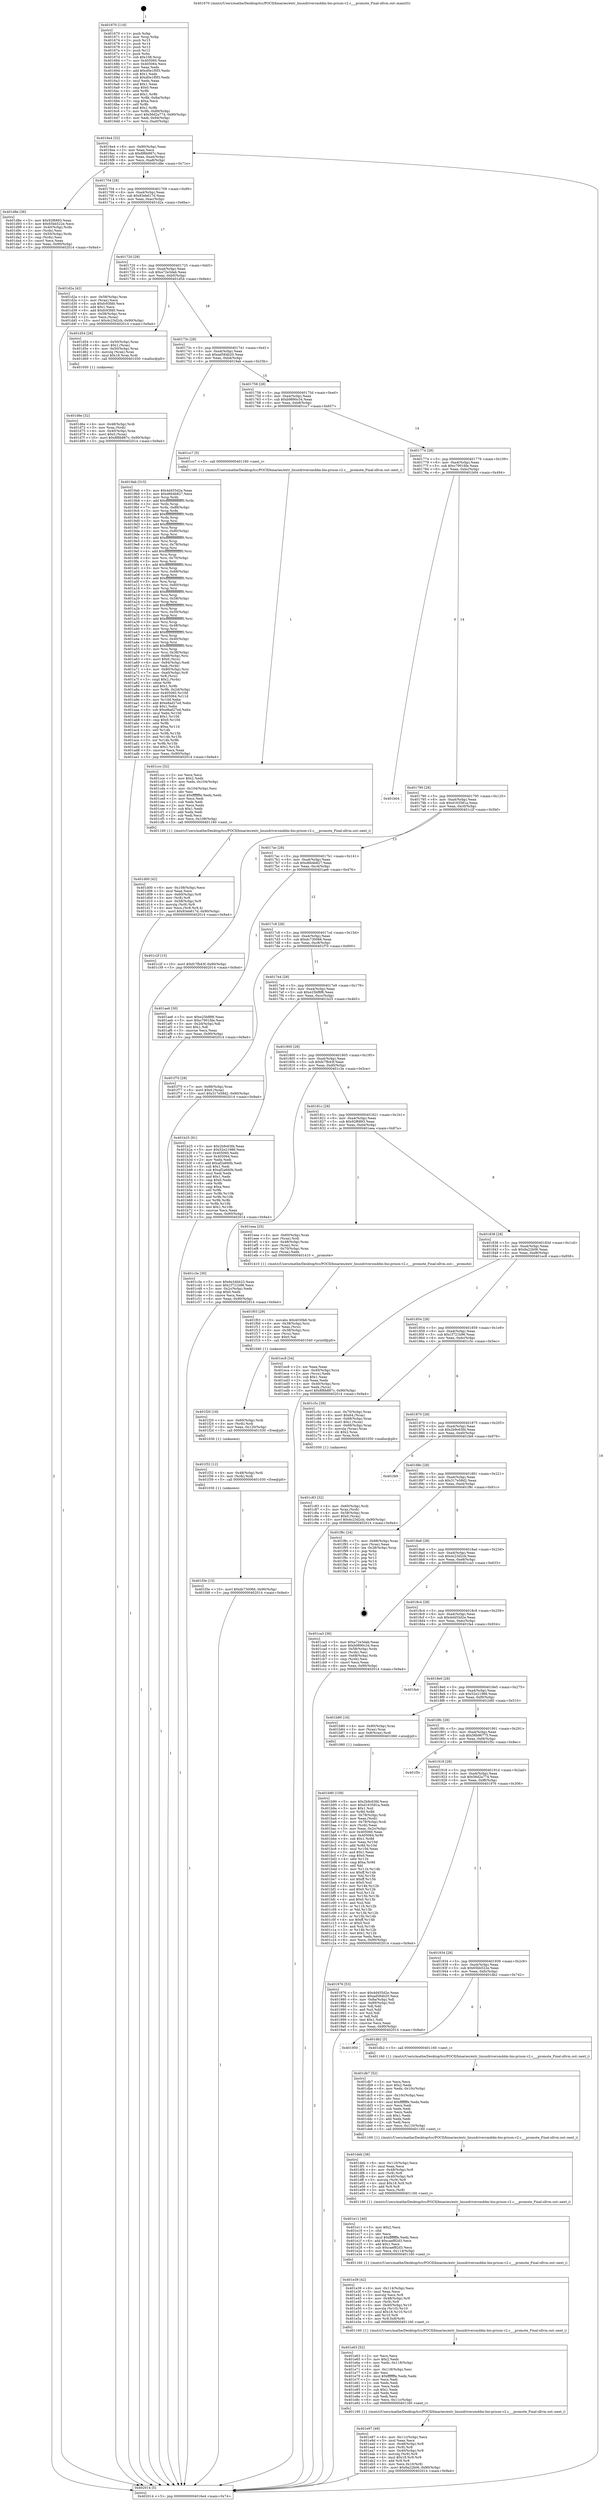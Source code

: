 digraph "0x401670" {
  label = "0x401670 (/mnt/c/Users/mathe/Desktop/tcc/POCII/binaries/extr_linuxdriversmddm-bio-prison-v2.c___promote_Final-ollvm.out::main(0))"
  labelloc = "t"
  node[shape=record]

  Entry [label="",width=0.3,height=0.3,shape=circle,fillcolor=black,style=filled]
  "0x4016e4" [label="{
     0x4016e4 [32]\l
     | [instrs]\l
     &nbsp;&nbsp;0x4016e4 \<+6\>: mov -0x90(%rbp),%eax\l
     &nbsp;&nbsp;0x4016ea \<+2\>: mov %eax,%ecx\l
     &nbsp;&nbsp;0x4016ec \<+6\>: sub $0x8f6b887c,%ecx\l
     &nbsp;&nbsp;0x4016f2 \<+6\>: mov %eax,-0xa4(%rbp)\l
     &nbsp;&nbsp;0x4016f8 \<+6\>: mov %ecx,-0xa8(%rbp)\l
     &nbsp;&nbsp;0x4016fe \<+6\>: je 0000000000401d8e \<main+0x71e\>\l
  }"]
  "0x401d8e" [label="{
     0x401d8e [36]\l
     | [instrs]\l
     &nbsp;&nbsp;0x401d8e \<+5\>: mov $0x92f6893,%eax\l
     &nbsp;&nbsp;0x401d93 \<+5\>: mov $0x65bb522e,%ecx\l
     &nbsp;&nbsp;0x401d98 \<+4\>: mov -0x40(%rbp),%rdx\l
     &nbsp;&nbsp;0x401d9c \<+2\>: mov (%rdx),%esi\l
     &nbsp;&nbsp;0x401d9e \<+4\>: mov -0x50(%rbp),%rdx\l
     &nbsp;&nbsp;0x401da2 \<+2\>: cmp (%rdx),%esi\l
     &nbsp;&nbsp;0x401da4 \<+3\>: cmovl %ecx,%eax\l
     &nbsp;&nbsp;0x401da7 \<+6\>: mov %eax,-0x90(%rbp)\l
     &nbsp;&nbsp;0x401dad \<+5\>: jmp 0000000000402014 \<main+0x9a4\>\l
  }"]
  "0x401704" [label="{
     0x401704 [28]\l
     | [instrs]\l
     &nbsp;&nbsp;0x401704 \<+5\>: jmp 0000000000401709 \<main+0x99\>\l
     &nbsp;&nbsp;0x401709 \<+6\>: mov -0xa4(%rbp),%eax\l
     &nbsp;&nbsp;0x40170f \<+5\>: sub $0x93eb617d,%eax\l
     &nbsp;&nbsp;0x401714 \<+6\>: mov %eax,-0xac(%rbp)\l
     &nbsp;&nbsp;0x40171a \<+6\>: je 0000000000401d2a \<main+0x6ba\>\l
  }"]
  Exit [label="",width=0.3,height=0.3,shape=circle,fillcolor=black,style=filled,peripheries=2]
  "0x401d2a" [label="{
     0x401d2a [42]\l
     | [instrs]\l
     &nbsp;&nbsp;0x401d2a \<+4\>: mov -0x58(%rbp),%rax\l
     &nbsp;&nbsp;0x401d2e \<+2\>: mov (%rax),%ecx\l
     &nbsp;&nbsp;0x401d30 \<+6\>: sub $0xfc93fd0,%ecx\l
     &nbsp;&nbsp;0x401d36 \<+3\>: add $0x1,%ecx\l
     &nbsp;&nbsp;0x401d39 \<+6\>: add $0xfc93fd0,%ecx\l
     &nbsp;&nbsp;0x401d3f \<+4\>: mov -0x58(%rbp),%rax\l
     &nbsp;&nbsp;0x401d43 \<+2\>: mov %ecx,(%rax)\l
     &nbsp;&nbsp;0x401d45 \<+10\>: movl $0x4c23d2cb,-0x90(%rbp)\l
     &nbsp;&nbsp;0x401d4f \<+5\>: jmp 0000000000402014 \<main+0x9a4\>\l
  }"]
  "0x401720" [label="{
     0x401720 [28]\l
     | [instrs]\l
     &nbsp;&nbsp;0x401720 \<+5\>: jmp 0000000000401725 \<main+0xb5\>\l
     &nbsp;&nbsp;0x401725 \<+6\>: mov -0xa4(%rbp),%eax\l
     &nbsp;&nbsp;0x40172b \<+5\>: sub $0xa72e3dab,%eax\l
     &nbsp;&nbsp;0x401730 \<+6\>: mov %eax,-0xb0(%rbp)\l
     &nbsp;&nbsp;0x401736 \<+6\>: je 0000000000401d54 \<main+0x6e4\>\l
  }"]
  "0x401f3e" [label="{
     0x401f3e [15]\l
     | [instrs]\l
     &nbsp;&nbsp;0x401f3e \<+10\>: movl $0xdc730066,-0x90(%rbp)\l
     &nbsp;&nbsp;0x401f48 \<+5\>: jmp 0000000000402014 \<main+0x9a4\>\l
  }"]
  "0x401d54" [label="{
     0x401d54 [26]\l
     | [instrs]\l
     &nbsp;&nbsp;0x401d54 \<+4\>: mov -0x50(%rbp),%rax\l
     &nbsp;&nbsp;0x401d58 \<+6\>: movl $0x1,(%rax)\l
     &nbsp;&nbsp;0x401d5e \<+4\>: mov -0x50(%rbp),%rax\l
     &nbsp;&nbsp;0x401d62 \<+3\>: movslq (%rax),%rax\l
     &nbsp;&nbsp;0x401d65 \<+4\>: imul $0x18,%rax,%rdi\l
     &nbsp;&nbsp;0x401d69 \<+5\>: call 0000000000401050 \<malloc@plt\>\l
     | [calls]\l
     &nbsp;&nbsp;0x401050 \{1\} (unknown)\l
  }"]
  "0x40173c" [label="{
     0x40173c [28]\l
     | [instrs]\l
     &nbsp;&nbsp;0x40173c \<+5\>: jmp 0000000000401741 \<main+0xd1\>\l
     &nbsp;&nbsp;0x401741 \<+6\>: mov -0xa4(%rbp),%eax\l
     &nbsp;&nbsp;0x401747 \<+5\>: sub $0xad584b20,%eax\l
     &nbsp;&nbsp;0x40174c \<+6\>: mov %eax,-0xb4(%rbp)\l
     &nbsp;&nbsp;0x401752 \<+6\>: je 00000000004019ab \<main+0x33b\>\l
  }"]
  "0x401f32" [label="{
     0x401f32 [12]\l
     | [instrs]\l
     &nbsp;&nbsp;0x401f32 \<+4\>: mov -0x48(%rbp),%rdi\l
     &nbsp;&nbsp;0x401f36 \<+3\>: mov (%rdi),%rdi\l
     &nbsp;&nbsp;0x401f39 \<+5\>: call 0000000000401030 \<free@plt\>\l
     | [calls]\l
     &nbsp;&nbsp;0x401030 \{1\} (unknown)\l
  }"]
  "0x4019ab" [label="{
     0x4019ab [315]\l
     | [instrs]\l
     &nbsp;&nbsp;0x4019ab \<+5\>: mov $0x4d455d2e,%eax\l
     &nbsp;&nbsp;0x4019b0 \<+5\>: mov $0xd6b4b827,%ecx\l
     &nbsp;&nbsp;0x4019b5 \<+3\>: mov %rsp,%rdx\l
     &nbsp;&nbsp;0x4019b8 \<+4\>: add $0xfffffffffffffff0,%rdx\l
     &nbsp;&nbsp;0x4019bc \<+3\>: mov %rdx,%rsp\l
     &nbsp;&nbsp;0x4019bf \<+7\>: mov %rdx,-0x88(%rbp)\l
     &nbsp;&nbsp;0x4019c6 \<+3\>: mov %rsp,%rdx\l
     &nbsp;&nbsp;0x4019c9 \<+4\>: add $0xfffffffffffffff0,%rdx\l
     &nbsp;&nbsp;0x4019cd \<+3\>: mov %rdx,%rsp\l
     &nbsp;&nbsp;0x4019d0 \<+3\>: mov %rsp,%rsi\l
     &nbsp;&nbsp;0x4019d3 \<+4\>: add $0xfffffffffffffff0,%rsi\l
     &nbsp;&nbsp;0x4019d7 \<+3\>: mov %rsi,%rsp\l
     &nbsp;&nbsp;0x4019da \<+4\>: mov %rsi,-0x80(%rbp)\l
     &nbsp;&nbsp;0x4019de \<+3\>: mov %rsp,%rsi\l
     &nbsp;&nbsp;0x4019e1 \<+4\>: add $0xfffffffffffffff0,%rsi\l
     &nbsp;&nbsp;0x4019e5 \<+3\>: mov %rsi,%rsp\l
     &nbsp;&nbsp;0x4019e8 \<+4\>: mov %rsi,-0x78(%rbp)\l
     &nbsp;&nbsp;0x4019ec \<+3\>: mov %rsp,%rsi\l
     &nbsp;&nbsp;0x4019ef \<+4\>: add $0xfffffffffffffff0,%rsi\l
     &nbsp;&nbsp;0x4019f3 \<+3\>: mov %rsi,%rsp\l
     &nbsp;&nbsp;0x4019f6 \<+4\>: mov %rsi,-0x70(%rbp)\l
     &nbsp;&nbsp;0x4019fa \<+3\>: mov %rsp,%rsi\l
     &nbsp;&nbsp;0x4019fd \<+4\>: add $0xfffffffffffffff0,%rsi\l
     &nbsp;&nbsp;0x401a01 \<+3\>: mov %rsi,%rsp\l
     &nbsp;&nbsp;0x401a04 \<+4\>: mov %rsi,-0x68(%rbp)\l
     &nbsp;&nbsp;0x401a08 \<+3\>: mov %rsp,%rsi\l
     &nbsp;&nbsp;0x401a0b \<+4\>: add $0xfffffffffffffff0,%rsi\l
     &nbsp;&nbsp;0x401a0f \<+3\>: mov %rsi,%rsp\l
     &nbsp;&nbsp;0x401a12 \<+4\>: mov %rsi,-0x60(%rbp)\l
     &nbsp;&nbsp;0x401a16 \<+3\>: mov %rsp,%rsi\l
     &nbsp;&nbsp;0x401a19 \<+4\>: add $0xfffffffffffffff0,%rsi\l
     &nbsp;&nbsp;0x401a1d \<+3\>: mov %rsi,%rsp\l
     &nbsp;&nbsp;0x401a20 \<+4\>: mov %rsi,-0x58(%rbp)\l
     &nbsp;&nbsp;0x401a24 \<+3\>: mov %rsp,%rsi\l
     &nbsp;&nbsp;0x401a27 \<+4\>: add $0xfffffffffffffff0,%rsi\l
     &nbsp;&nbsp;0x401a2b \<+3\>: mov %rsi,%rsp\l
     &nbsp;&nbsp;0x401a2e \<+4\>: mov %rsi,-0x50(%rbp)\l
     &nbsp;&nbsp;0x401a32 \<+3\>: mov %rsp,%rsi\l
     &nbsp;&nbsp;0x401a35 \<+4\>: add $0xfffffffffffffff0,%rsi\l
     &nbsp;&nbsp;0x401a39 \<+3\>: mov %rsi,%rsp\l
     &nbsp;&nbsp;0x401a3c \<+4\>: mov %rsi,-0x48(%rbp)\l
     &nbsp;&nbsp;0x401a40 \<+3\>: mov %rsp,%rsi\l
     &nbsp;&nbsp;0x401a43 \<+4\>: add $0xfffffffffffffff0,%rsi\l
     &nbsp;&nbsp;0x401a47 \<+3\>: mov %rsi,%rsp\l
     &nbsp;&nbsp;0x401a4a \<+4\>: mov %rsi,-0x40(%rbp)\l
     &nbsp;&nbsp;0x401a4e \<+3\>: mov %rsp,%rsi\l
     &nbsp;&nbsp;0x401a51 \<+4\>: add $0xfffffffffffffff0,%rsi\l
     &nbsp;&nbsp;0x401a55 \<+3\>: mov %rsi,%rsp\l
     &nbsp;&nbsp;0x401a58 \<+4\>: mov %rsi,-0x38(%rbp)\l
     &nbsp;&nbsp;0x401a5c \<+7\>: mov -0x88(%rbp),%rsi\l
     &nbsp;&nbsp;0x401a63 \<+6\>: movl $0x0,(%rsi)\l
     &nbsp;&nbsp;0x401a69 \<+6\>: mov -0x94(%rbp),%edi\l
     &nbsp;&nbsp;0x401a6f \<+2\>: mov %edi,(%rdx)\l
     &nbsp;&nbsp;0x401a71 \<+4\>: mov -0x80(%rbp),%rsi\l
     &nbsp;&nbsp;0x401a75 \<+7\>: mov -0xa0(%rbp),%r8\l
     &nbsp;&nbsp;0x401a7c \<+3\>: mov %r8,(%rsi)\l
     &nbsp;&nbsp;0x401a7f \<+3\>: cmpl $0x2,(%rdx)\l
     &nbsp;&nbsp;0x401a82 \<+4\>: setne %r9b\l
     &nbsp;&nbsp;0x401a86 \<+4\>: and $0x1,%r9b\l
     &nbsp;&nbsp;0x401a8a \<+4\>: mov %r9b,-0x2d(%rbp)\l
     &nbsp;&nbsp;0x401a8e \<+8\>: mov 0x405060,%r10d\l
     &nbsp;&nbsp;0x401a96 \<+8\>: mov 0x405064,%r11d\l
     &nbsp;&nbsp;0x401a9e \<+3\>: mov %r10d,%ebx\l
     &nbsp;&nbsp;0x401aa1 \<+6\>: add $0xe8ad27ed,%ebx\l
     &nbsp;&nbsp;0x401aa7 \<+3\>: sub $0x1,%ebx\l
     &nbsp;&nbsp;0x401aaa \<+6\>: sub $0xe8ad27ed,%ebx\l
     &nbsp;&nbsp;0x401ab0 \<+4\>: imul %ebx,%r10d\l
     &nbsp;&nbsp;0x401ab4 \<+4\>: and $0x1,%r10d\l
     &nbsp;&nbsp;0x401ab8 \<+4\>: cmp $0x0,%r10d\l
     &nbsp;&nbsp;0x401abc \<+4\>: sete %r9b\l
     &nbsp;&nbsp;0x401ac0 \<+4\>: cmp $0xa,%r11d\l
     &nbsp;&nbsp;0x401ac4 \<+4\>: setl %r14b\l
     &nbsp;&nbsp;0x401ac8 \<+3\>: mov %r9b,%r15b\l
     &nbsp;&nbsp;0x401acb \<+3\>: and %r14b,%r15b\l
     &nbsp;&nbsp;0x401ace \<+3\>: xor %r14b,%r9b\l
     &nbsp;&nbsp;0x401ad1 \<+3\>: or %r9b,%r15b\l
     &nbsp;&nbsp;0x401ad4 \<+4\>: test $0x1,%r15b\l
     &nbsp;&nbsp;0x401ad8 \<+3\>: cmovne %ecx,%eax\l
     &nbsp;&nbsp;0x401adb \<+6\>: mov %eax,-0x90(%rbp)\l
     &nbsp;&nbsp;0x401ae1 \<+5\>: jmp 0000000000402014 \<main+0x9a4\>\l
  }"]
  "0x401758" [label="{
     0x401758 [28]\l
     | [instrs]\l
     &nbsp;&nbsp;0x401758 \<+5\>: jmp 000000000040175d \<main+0xed\>\l
     &nbsp;&nbsp;0x40175d \<+6\>: mov -0xa4(%rbp),%eax\l
     &nbsp;&nbsp;0x401763 \<+5\>: sub $0xb9890c34,%eax\l
     &nbsp;&nbsp;0x401768 \<+6\>: mov %eax,-0xb8(%rbp)\l
     &nbsp;&nbsp;0x40176e \<+6\>: je 0000000000401cc7 \<main+0x657\>\l
  }"]
  "0x401f20" [label="{
     0x401f20 [18]\l
     | [instrs]\l
     &nbsp;&nbsp;0x401f20 \<+4\>: mov -0x60(%rbp),%rdi\l
     &nbsp;&nbsp;0x401f24 \<+3\>: mov (%rdi),%rdi\l
     &nbsp;&nbsp;0x401f27 \<+6\>: mov %eax,-0x120(%rbp)\l
     &nbsp;&nbsp;0x401f2d \<+5\>: call 0000000000401030 \<free@plt\>\l
     | [calls]\l
     &nbsp;&nbsp;0x401030 \{1\} (unknown)\l
  }"]
  "0x401cc7" [label="{
     0x401cc7 [5]\l
     | [instrs]\l
     &nbsp;&nbsp;0x401cc7 \<+5\>: call 0000000000401160 \<next_i\>\l
     | [calls]\l
     &nbsp;&nbsp;0x401160 \{1\} (/mnt/c/Users/mathe/Desktop/tcc/POCII/binaries/extr_linuxdriversmddm-bio-prison-v2.c___promote_Final-ollvm.out::next_i)\l
  }"]
  "0x401774" [label="{
     0x401774 [28]\l
     | [instrs]\l
     &nbsp;&nbsp;0x401774 \<+5\>: jmp 0000000000401779 \<main+0x109\>\l
     &nbsp;&nbsp;0x401779 \<+6\>: mov -0xa4(%rbp),%eax\l
     &nbsp;&nbsp;0x40177f \<+5\>: sub $0xc7901fde,%eax\l
     &nbsp;&nbsp;0x401784 \<+6\>: mov %eax,-0xbc(%rbp)\l
     &nbsp;&nbsp;0x40178a \<+6\>: je 0000000000401b04 \<main+0x494\>\l
  }"]
  "0x401f03" [label="{
     0x401f03 [29]\l
     | [instrs]\l
     &nbsp;&nbsp;0x401f03 \<+10\>: movabs $0x4030b6,%rdi\l
     &nbsp;&nbsp;0x401f0d \<+4\>: mov -0x38(%rbp),%rsi\l
     &nbsp;&nbsp;0x401f11 \<+2\>: mov %eax,(%rsi)\l
     &nbsp;&nbsp;0x401f13 \<+4\>: mov -0x38(%rbp),%rsi\l
     &nbsp;&nbsp;0x401f17 \<+2\>: mov (%rsi),%esi\l
     &nbsp;&nbsp;0x401f19 \<+2\>: mov $0x0,%al\l
     &nbsp;&nbsp;0x401f1b \<+5\>: call 0000000000401040 \<printf@plt\>\l
     | [calls]\l
     &nbsp;&nbsp;0x401040 \{1\} (unknown)\l
  }"]
  "0x401b04" [label="{
     0x401b04\l
  }", style=dashed]
  "0x401790" [label="{
     0x401790 [28]\l
     | [instrs]\l
     &nbsp;&nbsp;0x401790 \<+5\>: jmp 0000000000401795 \<main+0x125\>\l
     &nbsp;&nbsp;0x401795 \<+6\>: mov -0xa4(%rbp),%eax\l
     &nbsp;&nbsp;0x40179b \<+5\>: sub $0xd163581a,%eax\l
     &nbsp;&nbsp;0x4017a0 \<+6\>: mov %eax,-0xc0(%rbp)\l
     &nbsp;&nbsp;0x4017a6 \<+6\>: je 0000000000401c2f \<main+0x5bf\>\l
  }"]
  "0x401e97" [label="{
     0x401e97 [49]\l
     | [instrs]\l
     &nbsp;&nbsp;0x401e97 \<+6\>: mov -0x11c(%rbp),%ecx\l
     &nbsp;&nbsp;0x401e9d \<+3\>: imul %eax,%ecx\l
     &nbsp;&nbsp;0x401ea0 \<+4\>: mov -0x48(%rbp),%r8\l
     &nbsp;&nbsp;0x401ea4 \<+3\>: mov (%r8),%r8\l
     &nbsp;&nbsp;0x401ea7 \<+4\>: mov -0x40(%rbp),%r9\l
     &nbsp;&nbsp;0x401eab \<+3\>: movslq (%r9),%r9\l
     &nbsp;&nbsp;0x401eae \<+4\>: imul $0x18,%r9,%r9\l
     &nbsp;&nbsp;0x401eb2 \<+3\>: add %r9,%r8\l
     &nbsp;&nbsp;0x401eb5 \<+4\>: mov %ecx,0x10(%r8)\l
     &nbsp;&nbsp;0x401eb9 \<+10\>: movl $0x9a22b06,-0x90(%rbp)\l
     &nbsp;&nbsp;0x401ec3 \<+5\>: jmp 0000000000402014 \<main+0x9a4\>\l
  }"]
  "0x401c2f" [label="{
     0x401c2f [15]\l
     | [instrs]\l
     &nbsp;&nbsp;0x401c2f \<+10\>: movl $0xfc7fb43f,-0x90(%rbp)\l
     &nbsp;&nbsp;0x401c39 \<+5\>: jmp 0000000000402014 \<main+0x9a4\>\l
  }"]
  "0x4017ac" [label="{
     0x4017ac [28]\l
     | [instrs]\l
     &nbsp;&nbsp;0x4017ac \<+5\>: jmp 00000000004017b1 \<main+0x141\>\l
     &nbsp;&nbsp;0x4017b1 \<+6\>: mov -0xa4(%rbp),%eax\l
     &nbsp;&nbsp;0x4017b7 \<+5\>: sub $0xd6b4b827,%eax\l
     &nbsp;&nbsp;0x4017bc \<+6\>: mov %eax,-0xc4(%rbp)\l
     &nbsp;&nbsp;0x4017c2 \<+6\>: je 0000000000401ae6 \<main+0x476\>\l
  }"]
  "0x401e63" [label="{
     0x401e63 [52]\l
     | [instrs]\l
     &nbsp;&nbsp;0x401e63 \<+2\>: xor %ecx,%ecx\l
     &nbsp;&nbsp;0x401e65 \<+5\>: mov $0x2,%edx\l
     &nbsp;&nbsp;0x401e6a \<+6\>: mov %edx,-0x118(%rbp)\l
     &nbsp;&nbsp;0x401e70 \<+1\>: cltd\l
     &nbsp;&nbsp;0x401e71 \<+6\>: mov -0x118(%rbp),%esi\l
     &nbsp;&nbsp;0x401e77 \<+2\>: idiv %esi\l
     &nbsp;&nbsp;0x401e79 \<+6\>: imul $0xfffffffe,%edx,%edx\l
     &nbsp;&nbsp;0x401e7f \<+2\>: mov %ecx,%edi\l
     &nbsp;&nbsp;0x401e81 \<+2\>: sub %edx,%edi\l
     &nbsp;&nbsp;0x401e83 \<+2\>: mov %ecx,%edx\l
     &nbsp;&nbsp;0x401e85 \<+3\>: sub $0x1,%edx\l
     &nbsp;&nbsp;0x401e88 \<+2\>: add %edx,%edi\l
     &nbsp;&nbsp;0x401e8a \<+2\>: sub %edi,%ecx\l
     &nbsp;&nbsp;0x401e8c \<+6\>: mov %ecx,-0x11c(%rbp)\l
     &nbsp;&nbsp;0x401e92 \<+5\>: call 0000000000401160 \<next_i\>\l
     | [calls]\l
     &nbsp;&nbsp;0x401160 \{1\} (/mnt/c/Users/mathe/Desktop/tcc/POCII/binaries/extr_linuxdriversmddm-bio-prison-v2.c___promote_Final-ollvm.out::next_i)\l
  }"]
  "0x401ae6" [label="{
     0x401ae6 [30]\l
     | [instrs]\l
     &nbsp;&nbsp;0x401ae6 \<+5\>: mov $0xe25bf8f6,%eax\l
     &nbsp;&nbsp;0x401aeb \<+5\>: mov $0xc7901fde,%ecx\l
     &nbsp;&nbsp;0x401af0 \<+3\>: mov -0x2d(%rbp),%dl\l
     &nbsp;&nbsp;0x401af3 \<+3\>: test $0x1,%dl\l
     &nbsp;&nbsp;0x401af6 \<+3\>: cmovne %ecx,%eax\l
     &nbsp;&nbsp;0x401af9 \<+6\>: mov %eax,-0x90(%rbp)\l
     &nbsp;&nbsp;0x401aff \<+5\>: jmp 0000000000402014 \<main+0x9a4\>\l
  }"]
  "0x4017c8" [label="{
     0x4017c8 [28]\l
     | [instrs]\l
     &nbsp;&nbsp;0x4017c8 \<+5\>: jmp 00000000004017cd \<main+0x15d\>\l
     &nbsp;&nbsp;0x4017cd \<+6\>: mov -0xa4(%rbp),%eax\l
     &nbsp;&nbsp;0x4017d3 \<+5\>: sub $0xdc730066,%eax\l
     &nbsp;&nbsp;0x4017d8 \<+6\>: mov %eax,-0xc8(%rbp)\l
     &nbsp;&nbsp;0x4017de \<+6\>: je 0000000000401f70 \<main+0x900\>\l
  }"]
  "0x401e39" [label="{
     0x401e39 [42]\l
     | [instrs]\l
     &nbsp;&nbsp;0x401e39 \<+6\>: mov -0x114(%rbp),%ecx\l
     &nbsp;&nbsp;0x401e3f \<+3\>: imul %eax,%ecx\l
     &nbsp;&nbsp;0x401e42 \<+3\>: movslq %ecx,%r8\l
     &nbsp;&nbsp;0x401e45 \<+4\>: mov -0x48(%rbp),%r9\l
     &nbsp;&nbsp;0x401e49 \<+3\>: mov (%r9),%r9\l
     &nbsp;&nbsp;0x401e4c \<+4\>: mov -0x40(%rbp),%r10\l
     &nbsp;&nbsp;0x401e50 \<+3\>: movslq (%r10),%r10\l
     &nbsp;&nbsp;0x401e53 \<+4\>: imul $0x18,%r10,%r10\l
     &nbsp;&nbsp;0x401e57 \<+3\>: add %r10,%r9\l
     &nbsp;&nbsp;0x401e5a \<+4\>: mov %r8,0x8(%r9)\l
     &nbsp;&nbsp;0x401e5e \<+5\>: call 0000000000401160 \<next_i\>\l
     | [calls]\l
     &nbsp;&nbsp;0x401160 \{1\} (/mnt/c/Users/mathe/Desktop/tcc/POCII/binaries/extr_linuxdriversmddm-bio-prison-v2.c___promote_Final-ollvm.out::next_i)\l
  }"]
  "0x401f70" [label="{
     0x401f70 [28]\l
     | [instrs]\l
     &nbsp;&nbsp;0x401f70 \<+7\>: mov -0x88(%rbp),%rax\l
     &nbsp;&nbsp;0x401f77 \<+6\>: movl $0x0,(%rax)\l
     &nbsp;&nbsp;0x401f7d \<+10\>: movl $0x317e58d2,-0x90(%rbp)\l
     &nbsp;&nbsp;0x401f87 \<+5\>: jmp 0000000000402014 \<main+0x9a4\>\l
  }"]
  "0x4017e4" [label="{
     0x4017e4 [28]\l
     | [instrs]\l
     &nbsp;&nbsp;0x4017e4 \<+5\>: jmp 00000000004017e9 \<main+0x179\>\l
     &nbsp;&nbsp;0x4017e9 \<+6\>: mov -0xa4(%rbp),%eax\l
     &nbsp;&nbsp;0x4017ef \<+5\>: sub $0xe25bf8f6,%eax\l
     &nbsp;&nbsp;0x4017f4 \<+6\>: mov %eax,-0xcc(%rbp)\l
     &nbsp;&nbsp;0x4017fa \<+6\>: je 0000000000401b25 \<main+0x4b5\>\l
  }"]
  "0x401e11" [label="{
     0x401e11 [40]\l
     | [instrs]\l
     &nbsp;&nbsp;0x401e11 \<+5\>: mov $0x2,%ecx\l
     &nbsp;&nbsp;0x401e16 \<+1\>: cltd\l
     &nbsp;&nbsp;0x401e17 \<+2\>: idiv %ecx\l
     &nbsp;&nbsp;0x401e19 \<+6\>: imul $0xfffffffe,%edx,%ecx\l
     &nbsp;&nbsp;0x401e1f \<+6\>: add $0xcaef82d3,%ecx\l
     &nbsp;&nbsp;0x401e25 \<+3\>: add $0x1,%ecx\l
     &nbsp;&nbsp;0x401e28 \<+6\>: sub $0xcaef82d3,%ecx\l
     &nbsp;&nbsp;0x401e2e \<+6\>: mov %ecx,-0x114(%rbp)\l
     &nbsp;&nbsp;0x401e34 \<+5\>: call 0000000000401160 \<next_i\>\l
     | [calls]\l
     &nbsp;&nbsp;0x401160 \{1\} (/mnt/c/Users/mathe/Desktop/tcc/POCII/binaries/extr_linuxdriversmddm-bio-prison-v2.c___promote_Final-ollvm.out::next_i)\l
  }"]
  "0x401b25" [label="{
     0x401b25 [91]\l
     | [instrs]\l
     &nbsp;&nbsp;0x401b25 \<+5\>: mov $0x2b9c63fd,%eax\l
     &nbsp;&nbsp;0x401b2a \<+5\>: mov $0x52e21986,%ecx\l
     &nbsp;&nbsp;0x401b2f \<+7\>: mov 0x405060,%edx\l
     &nbsp;&nbsp;0x401b36 \<+7\>: mov 0x405064,%esi\l
     &nbsp;&nbsp;0x401b3d \<+2\>: mov %edx,%edi\l
     &nbsp;&nbsp;0x401b3f \<+6\>: add $0xaf2a660b,%edi\l
     &nbsp;&nbsp;0x401b45 \<+3\>: sub $0x1,%edi\l
     &nbsp;&nbsp;0x401b48 \<+6\>: sub $0xaf2a660b,%edi\l
     &nbsp;&nbsp;0x401b4e \<+3\>: imul %edi,%edx\l
     &nbsp;&nbsp;0x401b51 \<+3\>: and $0x1,%edx\l
     &nbsp;&nbsp;0x401b54 \<+3\>: cmp $0x0,%edx\l
     &nbsp;&nbsp;0x401b57 \<+4\>: sete %r8b\l
     &nbsp;&nbsp;0x401b5b \<+3\>: cmp $0xa,%esi\l
     &nbsp;&nbsp;0x401b5e \<+4\>: setl %r9b\l
     &nbsp;&nbsp;0x401b62 \<+3\>: mov %r8b,%r10b\l
     &nbsp;&nbsp;0x401b65 \<+3\>: and %r9b,%r10b\l
     &nbsp;&nbsp;0x401b68 \<+3\>: xor %r9b,%r8b\l
     &nbsp;&nbsp;0x401b6b \<+3\>: or %r8b,%r10b\l
     &nbsp;&nbsp;0x401b6e \<+4\>: test $0x1,%r10b\l
     &nbsp;&nbsp;0x401b72 \<+3\>: cmovne %ecx,%eax\l
     &nbsp;&nbsp;0x401b75 \<+6\>: mov %eax,-0x90(%rbp)\l
     &nbsp;&nbsp;0x401b7b \<+5\>: jmp 0000000000402014 \<main+0x9a4\>\l
  }"]
  "0x401800" [label="{
     0x401800 [28]\l
     | [instrs]\l
     &nbsp;&nbsp;0x401800 \<+5\>: jmp 0000000000401805 \<main+0x195\>\l
     &nbsp;&nbsp;0x401805 \<+6\>: mov -0xa4(%rbp),%eax\l
     &nbsp;&nbsp;0x40180b \<+5\>: sub $0xfc7fb43f,%eax\l
     &nbsp;&nbsp;0x401810 \<+6\>: mov %eax,-0xd0(%rbp)\l
     &nbsp;&nbsp;0x401816 \<+6\>: je 0000000000401c3e \<main+0x5ce\>\l
  }"]
  "0x401deb" [label="{
     0x401deb [38]\l
     | [instrs]\l
     &nbsp;&nbsp;0x401deb \<+6\>: mov -0x110(%rbp),%ecx\l
     &nbsp;&nbsp;0x401df1 \<+3\>: imul %eax,%ecx\l
     &nbsp;&nbsp;0x401df4 \<+4\>: mov -0x48(%rbp),%r8\l
     &nbsp;&nbsp;0x401df8 \<+3\>: mov (%r8),%r8\l
     &nbsp;&nbsp;0x401dfb \<+4\>: mov -0x40(%rbp),%r9\l
     &nbsp;&nbsp;0x401dff \<+3\>: movslq (%r9),%r9\l
     &nbsp;&nbsp;0x401e02 \<+4\>: imul $0x18,%r9,%r9\l
     &nbsp;&nbsp;0x401e06 \<+3\>: add %r9,%r8\l
     &nbsp;&nbsp;0x401e09 \<+3\>: mov %ecx,(%r8)\l
     &nbsp;&nbsp;0x401e0c \<+5\>: call 0000000000401160 \<next_i\>\l
     | [calls]\l
     &nbsp;&nbsp;0x401160 \{1\} (/mnt/c/Users/mathe/Desktop/tcc/POCII/binaries/extr_linuxdriversmddm-bio-prison-v2.c___promote_Final-ollvm.out::next_i)\l
  }"]
  "0x401c3e" [label="{
     0x401c3e [30]\l
     | [instrs]\l
     &nbsp;&nbsp;0x401c3e \<+5\>: mov $0x6e34bb23,%eax\l
     &nbsp;&nbsp;0x401c43 \<+5\>: mov $0x1f721b96,%ecx\l
     &nbsp;&nbsp;0x401c48 \<+3\>: mov -0x2c(%rbp),%edx\l
     &nbsp;&nbsp;0x401c4b \<+3\>: cmp $0x0,%edx\l
     &nbsp;&nbsp;0x401c4e \<+3\>: cmove %ecx,%eax\l
     &nbsp;&nbsp;0x401c51 \<+6\>: mov %eax,-0x90(%rbp)\l
     &nbsp;&nbsp;0x401c57 \<+5\>: jmp 0000000000402014 \<main+0x9a4\>\l
  }"]
  "0x40181c" [label="{
     0x40181c [28]\l
     | [instrs]\l
     &nbsp;&nbsp;0x40181c \<+5\>: jmp 0000000000401821 \<main+0x1b1\>\l
     &nbsp;&nbsp;0x401821 \<+6\>: mov -0xa4(%rbp),%eax\l
     &nbsp;&nbsp;0x401827 \<+5\>: sub $0x92f6893,%eax\l
     &nbsp;&nbsp;0x40182c \<+6\>: mov %eax,-0xd4(%rbp)\l
     &nbsp;&nbsp;0x401832 \<+6\>: je 0000000000401eea \<main+0x87a\>\l
  }"]
  "0x401db7" [label="{
     0x401db7 [52]\l
     | [instrs]\l
     &nbsp;&nbsp;0x401db7 \<+2\>: xor %ecx,%ecx\l
     &nbsp;&nbsp;0x401db9 \<+5\>: mov $0x2,%edx\l
     &nbsp;&nbsp;0x401dbe \<+6\>: mov %edx,-0x10c(%rbp)\l
     &nbsp;&nbsp;0x401dc4 \<+1\>: cltd\l
     &nbsp;&nbsp;0x401dc5 \<+6\>: mov -0x10c(%rbp),%esi\l
     &nbsp;&nbsp;0x401dcb \<+2\>: idiv %esi\l
     &nbsp;&nbsp;0x401dcd \<+6\>: imul $0xfffffffe,%edx,%edx\l
     &nbsp;&nbsp;0x401dd3 \<+2\>: mov %ecx,%edi\l
     &nbsp;&nbsp;0x401dd5 \<+2\>: sub %edx,%edi\l
     &nbsp;&nbsp;0x401dd7 \<+2\>: mov %ecx,%edx\l
     &nbsp;&nbsp;0x401dd9 \<+3\>: sub $0x1,%edx\l
     &nbsp;&nbsp;0x401ddc \<+2\>: add %edx,%edi\l
     &nbsp;&nbsp;0x401dde \<+2\>: sub %edi,%ecx\l
     &nbsp;&nbsp;0x401de0 \<+6\>: mov %ecx,-0x110(%rbp)\l
     &nbsp;&nbsp;0x401de6 \<+5\>: call 0000000000401160 \<next_i\>\l
     | [calls]\l
     &nbsp;&nbsp;0x401160 \{1\} (/mnt/c/Users/mathe/Desktop/tcc/POCII/binaries/extr_linuxdriversmddm-bio-prison-v2.c___promote_Final-ollvm.out::next_i)\l
  }"]
  "0x401eea" [label="{
     0x401eea [25]\l
     | [instrs]\l
     &nbsp;&nbsp;0x401eea \<+4\>: mov -0x60(%rbp),%rax\l
     &nbsp;&nbsp;0x401eee \<+3\>: mov (%rax),%rdi\l
     &nbsp;&nbsp;0x401ef1 \<+4\>: mov -0x48(%rbp),%rax\l
     &nbsp;&nbsp;0x401ef5 \<+3\>: mov (%rax),%rsi\l
     &nbsp;&nbsp;0x401ef8 \<+4\>: mov -0x70(%rbp),%rax\l
     &nbsp;&nbsp;0x401efc \<+2\>: mov (%rax),%edx\l
     &nbsp;&nbsp;0x401efe \<+5\>: call 0000000000401410 \<__promote\>\l
     | [calls]\l
     &nbsp;&nbsp;0x401410 \{1\} (/mnt/c/Users/mathe/Desktop/tcc/POCII/binaries/extr_linuxdriversmddm-bio-prison-v2.c___promote_Final-ollvm.out::__promote)\l
  }"]
  "0x401838" [label="{
     0x401838 [28]\l
     | [instrs]\l
     &nbsp;&nbsp;0x401838 \<+5\>: jmp 000000000040183d \<main+0x1cd\>\l
     &nbsp;&nbsp;0x40183d \<+6\>: mov -0xa4(%rbp),%eax\l
     &nbsp;&nbsp;0x401843 \<+5\>: sub $0x9a22b06,%eax\l
     &nbsp;&nbsp;0x401848 \<+6\>: mov %eax,-0xd8(%rbp)\l
     &nbsp;&nbsp;0x40184e \<+6\>: je 0000000000401ec8 \<main+0x858\>\l
  }"]
  "0x401950" [label="{
     0x401950\l
  }", style=dashed]
  "0x401ec8" [label="{
     0x401ec8 [34]\l
     | [instrs]\l
     &nbsp;&nbsp;0x401ec8 \<+2\>: xor %eax,%eax\l
     &nbsp;&nbsp;0x401eca \<+4\>: mov -0x40(%rbp),%rcx\l
     &nbsp;&nbsp;0x401ece \<+2\>: mov (%rcx),%edx\l
     &nbsp;&nbsp;0x401ed0 \<+3\>: sub $0x1,%eax\l
     &nbsp;&nbsp;0x401ed3 \<+2\>: sub %eax,%edx\l
     &nbsp;&nbsp;0x401ed5 \<+4\>: mov -0x40(%rbp),%rcx\l
     &nbsp;&nbsp;0x401ed9 \<+2\>: mov %edx,(%rcx)\l
     &nbsp;&nbsp;0x401edb \<+10\>: movl $0x8f6b887c,-0x90(%rbp)\l
     &nbsp;&nbsp;0x401ee5 \<+5\>: jmp 0000000000402014 \<main+0x9a4\>\l
  }"]
  "0x401854" [label="{
     0x401854 [28]\l
     | [instrs]\l
     &nbsp;&nbsp;0x401854 \<+5\>: jmp 0000000000401859 \<main+0x1e9\>\l
     &nbsp;&nbsp;0x401859 \<+6\>: mov -0xa4(%rbp),%eax\l
     &nbsp;&nbsp;0x40185f \<+5\>: sub $0x1f721b96,%eax\l
     &nbsp;&nbsp;0x401864 \<+6\>: mov %eax,-0xdc(%rbp)\l
     &nbsp;&nbsp;0x40186a \<+6\>: je 0000000000401c5c \<main+0x5ec\>\l
  }"]
  "0x401db2" [label="{
     0x401db2 [5]\l
     | [instrs]\l
     &nbsp;&nbsp;0x401db2 \<+5\>: call 0000000000401160 \<next_i\>\l
     | [calls]\l
     &nbsp;&nbsp;0x401160 \{1\} (/mnt/c/Users/mathe/Desktop/tcc/POCII/binaries/extr_linuxdriversmddm-bio-prison-v2.c___promote_Final-ollvm.out::next_i)\l
  }"]
  "0x401c5c" [label="{
     0x401c5c [39]\l
     | [instrs]\l
     &nbsp;&nbsp;0x401c5c \<+4\>: mov -0x70(%rbp),%rax\l
     &nbsp;&nbsp;0x401c60 \<+6\>: movl $0x64,(%rax)\l
     &nbsp;&nbsp;0x401c66 \<+4\>: mov -0x68(%rbp),%rax\l
     &nbsp;&nbsp;0x401c6a \<+6\>: movl $0x1,(%rax)\l
     &nbsp;&nbsp;0x401c70 \<+4\>: mov -0x68(%rbp),%rax\l
     &nbsp;&nbsp;0x401c74 \<+3\>: movslq (%rax),%rax\l
     &nbsp;&nbsp;0x401c77 \<+4\>: shl $0x2,%rax\l
     &nbsp;&nbsp;0x401c7b \<+3\>: mov %rax,%rdi\l
     &nbsp;&nbsp;0x401c7e \<+5\>: call 0000000000401050 \<malloc@plt\>\l
     | [calls]\l
     &nbsp;&nbsp;0x401050 \{1\} (unknown)\l
  }"]
  "0x401870" [label="{
     0x401870 [28]\l
     | [instrs]\l
     &nbsp;&nbsp;0x401870 \<+5\>: jmp 0000000000401875 \<main+0x205\>\l
     &nbsp;&nbsp;0x401875 \<+6\>: mov -0xa4(%rbp),%eax\l
     &nbsp;&nbsp;0x40187b \<+5\>: sub $0x2b9c63fd,%eax\l
     &nbsp;&nbsp;0x401880 \<+6\>: mov %eax,-0xe0(%rbp)\l
     &nbsp;&nbsp;0x401886 \<+6\>: je 0000000000401fe9 \<main+0x979\>\l
  }"]
  "0x401d6e" [label="{
     0x401d6e [32]\l
     | [instrs]\l
     &nbsp;&nbsp;0x401d6e \<+4\>: mov -0x48(%rbp),%rdi\l
     &nbsp;&nbsp;0x401d72 \<+3\>: mov %rax,(%rdi)\l
     &nbsp;&nbsp;0x401d75 \<+4\>: mov -0x40(%rbp),%rax\l
     &nbsp;&nbsp;0x401d79 \<+6\>: movl $0x0,(%rax)\l
     &nbsp;&nbsp;0x401d7f \<+10\>: movl $0x8f6b887c,-0x90(%rbp)\l
     &nbsp;&nbsp;0x401d89 \<+5\>: jmp 0000000000402014 \<main+0x9a4\>\l
  }"]
  "0x401fe9" [label="{
     0x401fe9\l
  }", style=dashed]
  "0x40188c" [label="{
     0x40188c [28]\l
     | [instrs]\l
     &nbsp;&nbsp;0x40188c \<+5\>: jmp 0000000000401891 \<main+0x221\>\l
     &nbsp;&nbsp;0x401891 \<+6\>: mov -0xa4(%rbp),%eax\l
     &nbsp;&nbsp;0x401897 \<+5\>: sub $0x317e58d2,%eax\l
     &nbsp;&nbsp;0x40189c \<+6\>: mov %eax,-0xe4(%rbp)\l
     &nbsp;&nbsp;0x4018a2 \<+6\>: je 0000000000401f8c \<main+0x91c\>\l
  }"]
  "0x401d00" [label="{
     0x401d00 [42]\l
     | [instrs]\l
     &nbsp;&nbsp;0x401d00 \<+6\>: mov -0x108(%rbp),%ecx\l
     &nbsp;&nbsp;0x401d06 \<+3\>: imul %eax,%ecx\l
     &nbsp;&nbsp;0x401d09 \<+4\>: mov -0x60(%rbp),%r8\l
     &nbsp;&nbsp;0x401d0d \<+3\>: mov (%r8),%r8\l
     &nbsp;&nbsp;0x401d10 \<+4\>: mov -0x58(%rbp),%r9\l
     &nbsp;&nbsp;0x401d14 \<+3\>: movslq (%r9),%r9\l
     &nbsp;&nbsp;0x401d17 \<+4\>: mov %ecx,(%r8,%r9,4)\l
     &nbsp;&nbsp;0x401d1b \<+10\>: movl $0x93eb617d,-0x90(%rbp)\l
     &nbsp;&nbsp;0x401d25 \<+5\>: jmp 0000000000402014 \<main+0x9a4\>\l
  }"]
  "0x401f8c" [label="{
     0x401f8c [24]\l
     | [instrs]\l
     &nbsp;&nbsp;0x401f8c \<+7\>: mov -0x88(%rbp),%rax\l
     &nbsp;&nbsp;0x401f93 \<+2\>: mov (%rax),%eax\l
     &nbsp;&nbsp;0x401f95 \<+4\>: lea -0x28(%rbp),%rsp\l
     &nbsp;&nbsp;0x401f99 \<+1\>: pop %rbx\l
     &nbsp;&nbsp;0x401f9a \<+2\>: pop %r12\l
     &nbsp;&nbsp;0x401f9c \<+2\>: pop %r13\l
     &nbsp;&nbsp;0x401f9e \<+2\>: pop %r14\l
     &nbsp;&nbsp;0x401fa0 \<+2\>: pop %r15\l
     &nbsp;&nbsp;0x401fa2 \<+1\>: pop %rbp\l
     &nbsp;&nbsp;0x401fa3 \<+1\>: ret\l
  }"]
  "0x4018a8" [label="{
     0x4018a8 [28]\l
     | [instrs]\l
     &nbsp;&nbsp;0x4018a8 \<+5\>: jmp 00000000004018ad \<main+0x23d\>\l
     &nbsp;&nbsp;0x4018ad \<+6\>: mov -0xa4(%rbp),%eax\l
     &nbsp;&nbsp;0x4018b3 \<+5\>: sub $0x4c23d2cb,%eax\l
     &nbsp;&nbsp;0x4018b8 \<+6\>: mov %eax,-0xe8(%rbp)\l
     &nbsp;&nbsp;0x4018be \<+6\>: je 0000000000401ca3 \<main+0x633\>\l
  }"]
  "0x401ccc" [label="{
     0x401ccc [52]\l
     | [instrs]\l
     &nbsp;&nbsp;0x401ccc \<+2\>: xor %ecx,%ecx\l
     &nbsp;&nbsp;0x401cce \<+5\>: mov $0x2,%edx\l
     &nbsp;&nbsp;0x401cd3 \<+6\>: mov %edx,-0x104(%rbp)\l
     &nbsp;&nbsp;0x401cd9 \<+1\>: cltd\l
     &nbsp;&nbsp;0x401cda \<+6\>: mov -0x104(%rbp),%esi\l
     &nbsp;&nbsp;0x401ce0 \<+2\>: idiv %esi\l
     &nbsp;&nbsp;0x401ce2 \<+6\>: imul $0xfffffffe,%edx,%edx\l
     &nbsp;&nbsp;0x401ce8 \<+2\>: mov %ecx,%edi\l
     &nbsp;&nbsp;0x401cea \<+2\>: sub %edx,%edi\l
     &nbsp;&nbsp;0x401cec \<+2\>: mov %ecx,%edx\l
     &nbsp;&nbsp;0x401cee \<+3\>: sub $0x1,%edx\l
     &nbsp;&nbsp;0x401cf1 \<+2\>: add %edx,%edi\l
     &nbsp;&nbsp;0x401cf3 \<+2\>: sub %edi,%ecx\l
     &nbsp;&nbsp;0x401cf5 \<+6\>: mov %ecx,-0x108(%rbp)\l
     &nbsp;&nbsp;0x401cfb \<+5\>: call 0000000000401160 \<next_i\>\l
     | [calls]\l
     &nbsp;&nbsp;0x401160 \{1\} (/mnt/c/Users/mathe/Desktop/tcc/POCII/binaries/extr_linuxdriversmddm-bio-prison-v2.c___promote_Final-ollvm.out::next_i)\l
  }"]
  "0x401ca3" [label="{
     0x401ca3 [36]\l
     | [instrs]\l
     &nbsp;&nbsp;0x401ca3 \<+5\>: mov $0xa72e3dab,%eax\l
     &nbsp;&nbsp;0x401ca8 \<+5\>: mov $0xb9890c34,%ecx\l
     &nbsp;&nbsp;0x401cad \<+4\>: mov -0x58(%rbp),%rdx\l
     &nbsp;&nbsp;0x401cb1 \<+2\>: mov (%rdx),%esi\l
     &nbsp;&nbsp;0x401cb3 \<+4\>: mov -0x68(%rbp),%rdx\l
     &nbsp;&nbsp;0x401cb7 \<+2\>: cmp (%rdx),%esi\l
     &nbsp;&nbsp;0x401cb9 \<+3\>: cmovl %ecx,%eax\l
     &nbsp;&nbsp;0x401cbc \<+6\>: mov %eax,-0x90(%rbp)\l
     &nbsp;&nbsp;0x401cc2 \<+5\>: jmp 0000000000402014 \<main+0x9a4\>\l
  }"]
  "0x4018c4" [label="{
     0x4018c4 [28]\l
     | [instrs]\l
     &nbsp;&nbsp;0x4018c4 \<+5\>: jmp 00000000004018c9 \<main+0x259\>\l
     &nbsp;&nbsp;0x4018c9 \<+6\>: mov -0xa4(%rbp),%eax\l
     &nbsp;&nbsp;0x4018cf \<+5\>: sub $0x4d455d2e,%eax\l
     &nbsp;&nbsp;0x4018d4 \<+6\>: mov %eax,-0xec(%rbp)\l
     &nbsp;&nbsp;0x4018da \<+6\>: je 0000000000401fa4 \<main+0x934\>\l
  }"]
  "0x401c83" [label="{
     0x401c83 [32]\l
     | [instrs]\l
     &nbsp;&nbsp;0x401c83 \<+4\>: mov -0x60(%rbp),%rdi\l
     &nbsp;&nbsp;0x401c87 \<+3\>: mov %rax,(%rdi)\l
     &nbsp;&nbsp;0x401c8a \<+4\>: mov -0x58(%rbp),%rax\l
     &nbsp;&nbsp;0x401c8e \<+6\>: movl $0x0,(%rax)\l
     &nbsp;&nbsp;0x401c94 \<+10\>: movl $0x4c23d2cb,-0x90(%rbp)\l
     &nbsp;&nbsp;0x401c9e \<+5\>: jmp 0000000000402014 \<main+0x9a4\>\l
  }"]
  "0x401fa4" [label="{
     0x401fa4\l
  }", style=dashed]
  "0x4018e0" [label="{
     0x4018e0 [28]\l
     | [instrs]\l
     &nbsp;&nbsp;0x4018e0 \<+5\>: jmp 00000000004018e5 \<main+0x275\>\l
     &nbsp;&nbsp;0x4018e5 \<+6\>: mov -0xa4(%rbp),%eax\l
     &nbsp;&nbsp;0x4018eb \<+5\>: sub $0x52e21986,%eax\l
     &nbsp;&nbsp;0x4018f0 \<+6\>: mov %eax,-0xf0(%rbp)\l
     &nbsp;&nbsp;0x4018f6 \<+6\>: je 0000000000401b80 \<main+0x510\>\l
  }"]
  "0x401b90" [label="{
     0x401b90 [159]\l
     | [instrs]\l
     &nbsp;&nbsp;0x401b90 \<+5\>: mov $0x2b9c63fd,%ecx\l
     &nbsp;&nbsp;0x401b95 \<+5\>: mov $0xd163581a,%edx\l
     &nbsp;&nbsp;0x401b9a \<+3\>: mov $0x1,%sil\l
     &nbsp;&nbsp;0x401b9d \<+3\>: xor %r8d,%r8d\l
     &nbsp;&nbsp;0x401ba0 \<+4\>: mov -0x78(%rbp),%rdi\l
     &nbsp;&nbsp;0x401ba4 \<+2\>: mov %eax,(%rdi)\l
     &nbsp;&nbsp;0x401ba6 \<+4\>: mov -0x78(%rbp),%rdi\l
     &nbsp;&nbsp;0x401baa \<+2\>: mov (%rdi),%eax\l
     &nbsp;&nbsp;0x401bac \<+3\>: mov %eax,-0x2c(%rbp)\l
     &nbsp;&nbsp;0x401baf \<+7\>: mov 0x405060,%eax\l
     &nbsp;&nbsp;0x401bb6 \<+8\>: mov 0x405064,%r9d\l
     &nbsp;&nbsp;0x401bbe \<+4\>: sub $0x1,%r8d\l
     &nbsp;&nbsp;0x401bc2 \<+3\>: mov %eax,%r10d\l
     &nbsp;&nbsp;0x401bc5 \<+3\>: add %r8d,%r10d\l
     &nbsp;&nbsp;0x401bc8 \<+4\>: imul %r10d,%eax\l
     &nbsp;&nbsp;0x401bcc \<+3\>: and $0x1,%eax\l
     &nbsp;&nbsp;0x401bcf \<+3\>: cmp $0x0,%eax\l
     &nbsp;&nbsp;0x401bd2 \<+4\>: sete %r11b\l
     &nbsp;&nbsp;0x401bd6 \<+4\>: cmp $0xa,%r9d\l
     &nbsp;&nbsp;0x401bda \<+3\>: setl %bl\l
     &nbsp;&nbsp;0x401bdd \<+3\>: mov %r11b,%r14b\l
     &nbsp;&nbsp;0x401be0 \<+4\>: xor $0xff,%r14b\l
     &nbsp;&nbsp;0x401be4 \<+3\>: mov %bl,%r15b\l
     &nbsp;&nbsp;0x401be7 \<+4\>: xor $0xff,%r15b\l
     &nbsp;&nbsp;0x401beb \<+4\>: xor $0x0,%sil\l
     &nbsp;&nbsp;0x401bef \<+3\>: mov %r14b,%r12b\l
     &nbsp;&nbsp;0x401bf2 \<+4\>: and $0x0,%r12b\l
     &nbsp;&nbsp;0x401bf6 \<+3\>: and %sil,%r11b\l
     &nbsp;&nbsp;0x401bf9 \<+3\>: mov %r15b,%r13b\l
     &nbsp;&nbsp;0x401bfc \<+4\>: and $0x0,%r13b\l
     &nbsp;&nbsp;0x401c00 \<+3\>: and %sil,%bl\l
     &nbsp;&nbsp;0x401c03 \<+3\>: or %r11b,%r12b\l
     &nbsp;&nbsp;0x401c06 \<+3\>: or %bl,%r13b\l
     &nbsp;&nbsp;0x401c09 \<+3\>: xor %r13b,%r12b\l
     &nbsp;&nbsp;0x401c0c \<+3\>: or %r15b,%r14b\l
     &nbsp;&nbsp;0x401c0f \<+4\>: xor $0xff,%r14b\l
     &nbsp;&nbsp;0x401c13 \<+4\>: or $0x0,%sil\l
     &nbsp;&nbsp;0x401c17 \<+3\>: and %sil,%r14b\l
     &nbsp;&nbsp;0x401c1a \<+3\>: or %r14b,%r12b\l
     &nbsp;&nbsp;0x401c1d \<+4\>: test $0x1,%r12b\l
     &nbsp;&nbsp;0x401c21 \<+3\>: cmovne %edx,%ecx\l
     &nbsp;&nbsp;0x401c24 \<+6\>: mov %ecx,-0x90(%rbp)\l
     &nbsp;&nbsp;0x401c2a \<+5\>: jmp 0000000000402014 \<main+0x9a4\>\l
  }"]
  "0x401b80" [label="{
     0x401b80 [16]\l
     | [instrs]\l
     &nbsp;&nbsp;0x401b80 \<+4\>: mov -0x80(%rbp),%rax\l
     &nbsp;&nbsp;0x401b84 \<+3\>: mov (%rax),%rax\l
     &nbsp;&nbsp;0x401b87 \<+4\>: mov 0x8(%rax),%rdi\l
     &nbsp;&nbsp;0x401b8b \<+5\>: call 0000000000401060 \<atoi@plt\>\l
     | [calls]\l
     &nbsp;&nbsp;0x401060 \{1\} (unknown)\l
  }"]
  "0x4018fc" [label="{
     0x4018fc [28]\l
     | [instrs]\l
     &nbsp;&nbsp;0x4018fc \<+5\>: jmp 0000000000401901 \<main+0x291\>\l
     &nbsp;&nbsp;0x401901 \<+6\>: mov -0xa4(%rbp),%eax\l
     &nbsp;&nbsp;0x401907 \<+5\>: sub $0x56b96775,%eax\l
     &nbsp;&nbsp;0x40190c \<+6\>: mov %eax,-0xf4(%rbp)\l
     &nbsp;&nbsp;0x401912 \<+6\>: je 0000000000401f5c \<main+0x8ec\>\l
  }"]
  "0x401670" [label="{
     0x401670 [116]\l
     | [instrs]\l
     &nbsp;&nbsp;0x401670 \<+1\>: push %rbp\l
     &nbsp;&nbsp;0x401671 \<+3\>: mov %rsp,%rbp\l
     &nbsp;&nbsp;0x401674 \<+2\>: push %r15\l
     &nbsp;&nbsp;0x401676 \<+2\>: push %r14\l
     &nbsp;&nbsp;0x401678 \<+2\>: push %r13\l
     &nbsp;&nbsp;0x40167a \<+2\>: push %r12\l
     &nbsp;&nbsp;0x40167c \<+1\>: push %rbx\l
     &nbsp;&nbsp;0x40167d \<+7\>: sub $0x108,%rsp\l
     &nbsp;&nbsp;0x401684 \<+7\>: mov 0x405060,%eax\l
     &nbsp;&nbsp;0x40168b \<+7\>: mov 0x405064,%ecx\l
     &nbsp;&nbsp;0x401692 \<+2\>: mov %eax,%edx\l
     &nbsp;&nbsp;0x401694 \<+6\>: add $0xd0e1f0f3,%edx\l
     &nbsp;&nbsp;0x40169a \<+3\>: sub $0x1,%edx\l
     &nbsp;&nbsp;0x40169d \<+6\>: sub $0xd0e1f0f3,%edx\l
     &nbsp;&nbsp;0x4016a3 \<+3\>: imul %edx,%eax\l
     &nbsp;&nbsp;0x4016a6 \<+3\>: and $0x1,%eax\l
     &nbsp;&nbsp;0x4016a9 \<+3\>: cmp $0x0,%eax\l
     &nbsp;&nbsp;0x4016ac \<+4\>: sete %r8b\l
     &nbsp;&nbsp;0x4016b0 \<+4\>: and $0x1,%r8b\l
     &nbsp;&nbsp;0x4016b4 \<+7\>: mov %r8b,-0x8a(%rbp)\l
     &nbsp;&nbsp;0x4016bb \<+3\>: cmp $0xa,%ecx\l
     &nbsp;&nbsp;0x4016be \<+4\>: setl %r8b\l
     &nbsp;&nbsp;0x4016c2 \<+4\>: and $0x1,%r8b\l
     &nbsp;&nbsp;0x4016c6 \<+7\>: mov %r8b,-0x89(%rbp)\l
     &nbsp;&nbsp;0x4016cd \<+10\>: movl $0x56d2a774,-0x90(%rbp)\l
     &nbsp;&nbsp;0x4016d7 \<+6\>: mov %edi,-0x94(%rbp)\l
     &nbsp;&nbsp;0x4016dd \<+7\>: mov %rsi,-0xa0(%rbp)\l
  }"]
  "0x401f5c" [label="{
     0x401f5c\l
  }", style=dashed]
  "0x401918" [label="{
     0x401918 [28]\l
     | [instrs]\l
     &nbsp;&nbsp;0x401918 \<+5\>: jmp 000000000040191d \<main+0x2ad\>\l
     &nbsp;&nbsp;0x40191d \<+6\>: mov -0xa4(%rbp),%eax\l
     &nbsp;&nbsp;0x401923 \<+5\>: sub $0x56d2a774,%eax\l
     &nbsp;&nbsp;0x401928 \<+6\>: mov %eax,-0xf8(%rbp)\l
     &nbsp;&nbsp;0x40192e \<+6\>: je 0000000000401976 \<main+0x306\>\l
  }"]
  "0x402014" [label="{
     0x402014 [5]\l
     | [instrs]\l
     &nbsp;&nbsp;0x402014 \<+5\>: jmp 00000000004016e4 \<main+0x74\>\l
  }"]
  "0x401976" [label="{
     0x401976 [53]\l
     | [instrs]\l
     &nbsp;&nbsp;0x401976 \<+5\>: mov $0x4d455d2e,%eax\l
     &nbsp;&nbsp;0x40197b \<+5\>: mov $0xad584b20,%ecx\l
     &nbsp;&nbsp;0x401980 \<+6\>: mov -0x8a(%rbp),%dl\l
     &nbsp;&nbsp;0x401986 \<+7\>: mov -0x89(%rbp),%sil\l
     &nbsp;&nbsp;0x40198d \<+3\>: mov %dl,%dil\l
     &nbsp;&nbsp;0x401990 \<+3\>: and %sil,%dil\l
     &nbsp;&nbsp;0x401993 \<+3\>: xor %sil,%dl\l
     &nbsp;&nbsp;0x401996 \<+3\>: or %dl,%dil\l
     &nbsp;&nbsp;0x401999 \<+4\>: test $0x1,%dil\l
     &nbsp;&nbsp;0x40199d \<+3\>: cmovne %ecx,%eax\l
     &nbsp;&nbsp;0x4019a0 \<+6\>: mov %eax,-0x90(%rbp)\l
     &nbsp;&nbsp;0x4019a6 \<+5\>: jmp 0000000000402014 \<main+0x9a4\>\l
  }"]
  "0x401934" [label="{
     0x401934 [28]\l
     | [instrs]\l
     &nbsp;&nbsp;0x401934 \<+5\>: jmp 0000000000401939 \<main+0x2c9\>\l
     &nbsp;&nbsp;0x401939 \<+6\>: mov -0xa4(%rbp),%eax\l
     &nbsp;&nbsp;0x40193f \<+5\>: sub $0x65bb522e,%eax\l
     &nbsp;&nbsp;0x401944 \<+6\>: mov %eax,-0xfc(%rbp)\l
     &nbsp;&nbsp;0x40194a \<+6\>: je 0000000000401db2 \<main+0x742\>\l
  }"]
  Entry -> "0x401670" [label=" 1"]
  "0x4016e4" -> "0x401d8e" [label=" 2"]
  "0x4016e4" -> "0x401704" [label=" 18"]
  "0x401f8c" -> Exit [label=" 1"]
  "0x401704" -> "0x401d2a" [label=" 1"]
  "0x401704" -> "0x401720" [label=" 17"]
  "0x401f70" -> "0x402014" [label=" 1"]
  "0x401720" -> "0x401d54" [label=" 1"]
  "0x401720" -> "0x40173c" [label=" 16"]
  "0x401f3e" -> "0x402014" [label=" 1"]
  "0x40173c" -> "0x4019ab" [label=" 1"]
  "0x40173c" -> "0x401758" [label=" 15"]
  "0x401f32" -> "0x401f3e" [label=" 1"]
  "0x401758" -> "0x401cc7" [label=" 1"]
  "0x401758" -> "0x401774" [label=" 14"]
  "0x401f20" -> "0x401f32" [label=" 1"]
  "0x401774" -> "0x401b04" [label=" 0"]
  "0x401774" -> "0x401790" [label=" 14"]
  "0x401f03" -> "0x401f20" [label=" 1"]
  "0x401790" -> "0x401c2f" [label=" 1"]
  "0x401790" -> "0x4017ac" [label=" 13"]
  "0x401eea" -> "0x401f03" [label=" 1"]
  "0x4017ac" -> "0x401ae6" [label=" 1"]
  "0x4017ac" -> "0x4017c8" [label=" 12"]
  "0x401ec8" -> "0x402014" [label=" 1"]
  "0x4017c8" -> "0x401f70" [label=" 1"]
  "0x4017c8" -> "0x4017e4" [label=" 11"]
  "0x401e97" -> "0x402014" [label=" 1"]
  "0x4017e4" -> "0x401b25" [label=" 1"]
  "0x4017e4" -> "0x401800" [label=" 10"]
  "0x401e63" -> "0x401e97" [label=" 1"]
  "0x401800" -> "0x401c3e" [label=" 1"]
  "0x401800" -> "0x40181c" [label=" 9"]
  "0x401e39" -> "0x401e63" [label=" 1"]
  "0x40181c" -> "0x401eea" [label=" 1"]
  "0x40181c" -> "0x401838" [label=" 8"]
  "0x401e11" -> "0x401e39" [label=" 1"]
  "0x401838" -> "0x401ec8" [label=" 1"]
  "0x401838" -> "0x401854" [label=" 7"]
  "0x401deb" -> "0x401e11" [label=" 1"]
  "0x401854" -> "0x401c5c" [label=" 1"]
  "0x401854" -> "0x401870" [label=" 6"]
  "0x401db7" -> "0x401deb" [label=" 1"]
  "0x401870" -> "0x401fe9" [label=" 0"]
  "0x401870" -> "0x40188c" [label=" 6"]
  "0x401934" -> "0x401950" [label=" 0"]
  "0x40188c" -> "0x401f8c" [label=" 1"]
  "0x40188c" -> "0x4018a8" [label=" 5"]
  "0x401934" -> "0x401db2" [label=" 1"]
  "0x4018a8" -> "0x401ca3" [label=" 2"]
  "0x4018a8" -> "0x4018c4" [label=" 3"]
  "0x401db2" -> "0x401db7" [label=" 1"]
  "0x4018c4" -> "0x401fa4" [label=" 0"]
  "0x4018c4" -> "0x4018e0" [label=" 3"]
  "0x401d8e" -> "0x402014" [label=" 2"]
  "0x4018e0" -> "0x401b80" [label=" 1"]
  "0x4018e0" -> "0x4018fc" [label=" 2"]
  "0x401d6e" -> "0x402014" [label=" 1"]
  "0x4018fc" -> "0x401f5c" [label=" 0"]
  "0x4018fc" -> "0x401918" [label=" 2"]
  "0x401d2a" -> "0x402014" [label=" 1"]
  "0x401918" -> "0x401976" [label=" 1"]
  "0x401918" -> "0x401934" [label=" 1"]
  "0x401976" -> "0x402014" [label=" 1"]
  "0x401670" -> "0x4016e4" [label=" 1"]
  "0x402014" -> "0x4016e4" [label=" 19"]
  "0x401d54" -> "0x401d6e" [label=" 1"]
  "0x4019ab" -> "0x402014" [label=" 1"]
  "0x401ae6" -> "0x402014" [label=" 1"]
  "0x401b25" -> "0x402014" [label=" 1"]
  "0x401b80" -> "0x401b90" [label=" 1"]
  "0x401b90" -> "0x402014" [label=" 1"]
  "0x401c2f" -> "0x402014" [label=" 1"]
  "0x401c3e" -> "0x402014" [label=" 1"]
  "0x401c5c" -> "0x401c83" [label=" 1"]
  "0x401c83" -> "0x402014" [label=" 1"]
  "0x401ca3" -> "0x402014" [label=" 2"]
  "0x401cc7" -> "0x401ccc" [label=" 1"]
  "0x401ccc" -> "0x401d00" [label=" 1"]
  "0x401d00" -> "0x402014" [label=" 1"]
}
